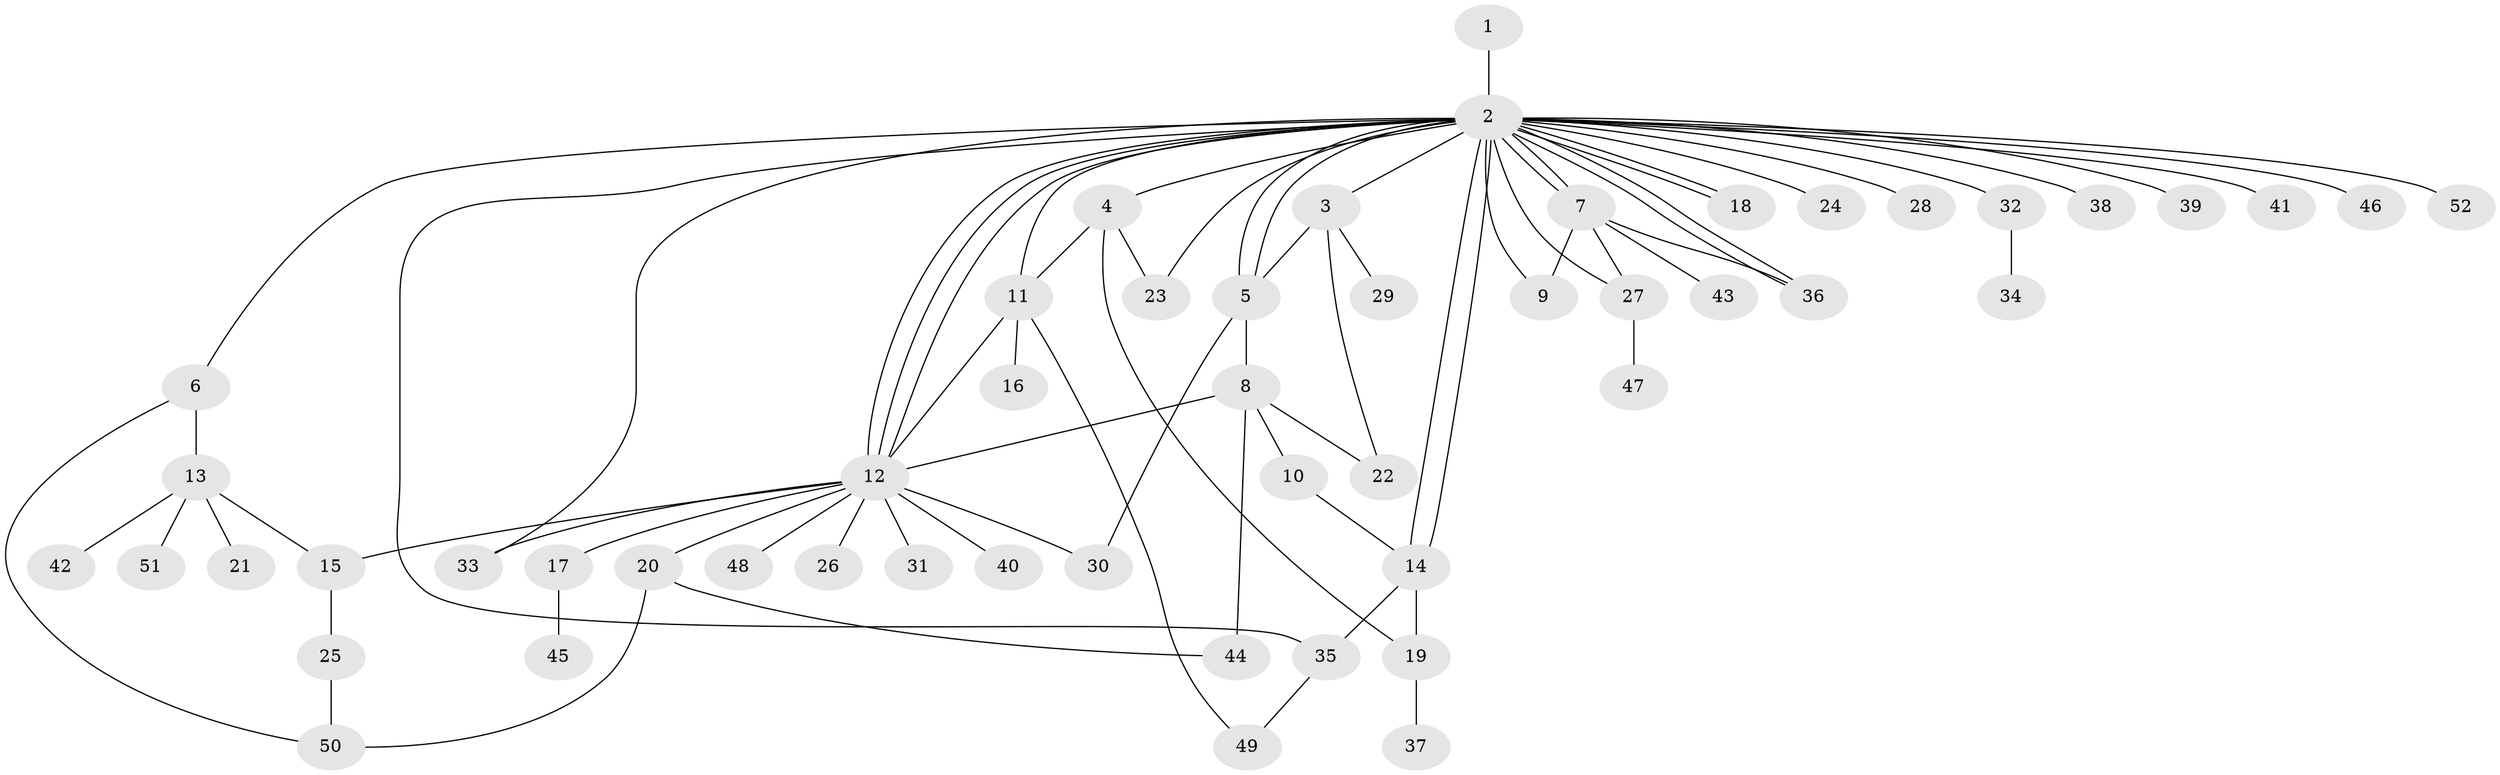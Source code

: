 // Generated by graph-tools (version 1.1) at 2025/11/02/27/25 16:11:09]
// undirected, 52 vertices, 77 edges
graph export_dot {
graph [start="1"]
  node [color=gray90,style=filled];
  1;
  2;
  3;
  4;
  5;
  6;
  7;
  8;
  9;
  10;
  11;
  12;
  13;
  14;
  15;
  16;
  17;
  18;
  19;
  20;
  21;
  22;
  23;
  24;
  25;
  26;
  27;
  28;
  29;
  30;
  31;
  32;
  33;
  34;
  35;
  36;
  37;
  38;
  39;
  40;
  41;
  42;
  43;
  44;
  45;
  46;
  47;
  48;
  49;
  50;
  51;
  52;
  1 -- 2;
  2 -- 3;
  2 -- 4;
  2 -- 5;
  2 -- 5;
  2 -- 6;
  2 -- 7;
  2 -- 7;
  2 -- 9;
  2 -- 11;
  2 -- 12;
  2 -- 12;
  2 -- 12;
  2 -- 14;
  2 -- 14;
  2 -- 18;
  2 -- 18;
  2 -- 23;
  2 -- 24;
  2 -- 27;
  2 -- 28;
  2 -- 32;
  2 -- 33;
  2 -- 35;
  2 -- 36;
  2 -- 36;
  2 -- 38;
  2 -- 39;
  2 -- 41;
  2 -- 46;
  2 -- 52;
  3 -- 5;
  3 -- 22;
  3 -- 29;
  4 -- 11;
  4 -- 19;
  4 -- 23;
  5 -- 8;
  5 -- 30;
  6 -- 13;
  6 -- 50;
  7 -- 9;
  7 -- 27;
  7 -- 36;
  7 -- 43;
  8 -- 10;
  8 -- 12;
  8 -- 22;
  8 -- 44;
  10 -- 14;
  11 -- 12;
  11 -- 16;
  11 -- 49;
  12 -- 15;
  12 -- 17;
  12 -- 20;
  12 -- 26;
  12 -- 30;
  12 -- 31;
  12 -- 33;
  12 -- 40;
  12 -- 48;
  13 -- 15;
  13 -- 21;
  13 -- 42;
  13 -- 51;
  14 -- 19;
  14 -- 35;
  15 -- 25;
  17 -- 45;
  19 -- 37;
  20 -- 44;
  20 -- 50;
  25 -- 50;
  27 -- 47;
  32 -- 34;
  35 -- 49;
}

